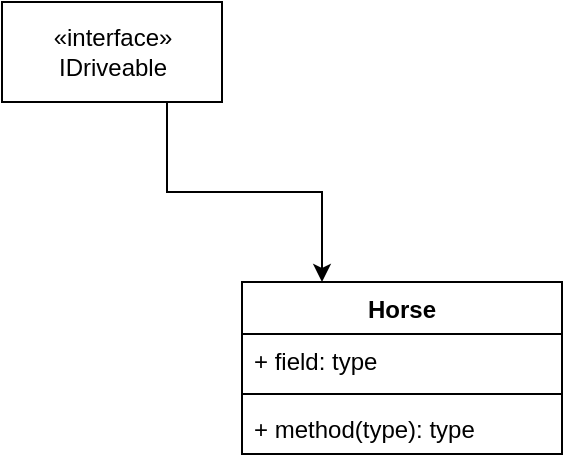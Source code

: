 <mxfile version="14.2.4" type="github"><diagram id="JevplvBvTQIXCEJdldr5" name="Page-1"><mxGraphModel dx="1038" dy="588" grid="1" gridSize="10" guides="1" tooltips="1" connect="1" arrows="1" fold="1" page="1" pageScale="1" pageWidth="827" pageHeight="1169" math="0" shadow="0"><root><mxCell id="0"/><mxCell id="1" parent="0"/><mxCell id="A3K8NdiirYt60QnPMhTe-8" style="edgeStyle=orthogonalEdgeStyle;rounded=0;orthogonalLoop=1;jettySize=auto;html=1;exitX=0.75;exitY=1;exitDx=0;exitDy=0;entryX=0.25;entryY=0;entryDx=0;entryDy=0;" edge="1" parent="1" source="A3K8NdiirYt60QnPMhTe-1" target="A3K8NdiirYt60QnPMhTe-4"><mxGeometry relative="1" as="geometry"/></mxCell><mxCell id="A3K8NdiirYt60QnPMhTe-1" value="«interface»&lt;br&gt;IDriveable" style="html=1;" vertex="1" parent="1"><mxGeometry x="210" y="120" width="110" height="50" as="geometry"/></mxCell><mxCell id="A3K8NdiirYt60QnPMhTe-4" value="Horse" style="swimlane;fontStyle=1;align=center;verticalAlign=top;childLayout=stackLayout;horizontal=1;startSize=26;horizontalStack=0;resizeParent=1;resizeParentMax=0;resizeLast=0;collapsible=1;marginBottom=0;" vertex="1" parent="1"><mxGeometry x="330" y="260" width="160" height="86" as="geometry"/></mxCell><mxCell id="A3K8NdiirYt60QnPMhTe-5" value="+ field: type" style="text;strokeColor=none;fillColor=none;align=left;verticalAlign=top;spacingLeft=4;spacingRight=4;overflow=hidden;rotatable=0;points=[[0,0.5],[1,0.5]];portConstraint=eastwest;" vertex="1" parent="A3K8NdiirYt60QnPMhTe-4"><mxGeometry y="26" width="160" height="26" as="geometry"/></mxCell><mxCell id="A3K8NdiirYt60QnPMhTe-6" value="" style="line;strokeWidth=1;fillColor=none;align=left;verticalAlign=middle;spacingTop=-1;spacingLeft=3;spacingRight=3;rotatable=0;labelPosition=right;points=[];portConstraint=eastwest;" vertex="1" parent="A3K8NdiirYt60QnPMhTe-4"><mxGeometry y="52" width="160" height="8" as="geometry"/></mxCell><mxCell id="A3K8NdiirYt60QnPMhTe-7" value="+ method(type): type" style="text;strokeColor=none;fillColor=none;align=left;verticalAlign=top;spacingLeft=4;spacingRight=4;overflow=hidden;rotatable=0;points=[[0,0.5],[1,0.5]];portConstraint=eastwest;" vertex="1" parent="A3K8NdiirYt60QnPMhTe-4"><mxGeometry y="60" width="160" height="26" as="geometry"/></mxCell></root></mxGraphModel></diagram></mxfile>